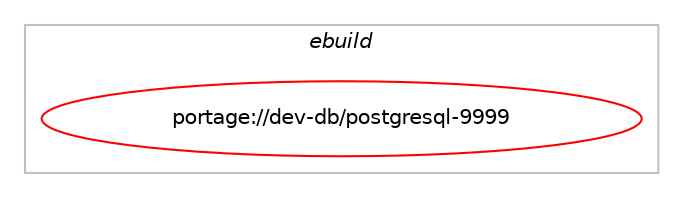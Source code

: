 digraph prolog {

# *************
# Graph options
# *************

newrank=true;
concentrate=true;
compound=true;
graph [rankdir=LR,fontname=Helvetica,fontsize=10,ranksep=1.5];#, ranksep=2.5, nodesep=0.2];
edge  [arrowhead=vee];
node  [fontname=Helvetica,fontsize=10];

# **********
# The ebuild
# **********

subgraph cluster_leftcol {
color=gray;
label=<<i>ebuild</i>>;
id [label="portage://dev-db/postgresql-9999", color=red, width=4, href="../dev-db/postgresql-9999.svg"];
}

# ****************
# The dependencies
# ****************

subgraph cluster_midcol {
color=gray;
label=<<i>dependencies</i>>;
subgraph cluster_compile {
fillcolor="#eeeeee";
style=filled;
label=<<i>compile</i>>;
# *** BEGIN UNKNOWN DEPENDENCY TYPE (TODO) ***
# id -> equal(use_conditional_group(positive,icu,portage://dev-db/postgresql-9999,[package_dependency(portage://dev-db/postgresql-9999,install,no,dev-libs,icu,none,[,,],any_same_slot,[])]))
# *** END UNKNOWN DEPENDENCY TYPE (TODO) ***

# *** BEGIN UNKNOWN DEPENDENCY TYPE (TODO) ***
# id -> equal(use_conditional_group(positive,kerberos,portage://dev-db/postgresql-9999,[package_dependency(portage://dev-db/postgresql-9999,install,no,app-crypt,mit-krb5,none,[,,],[],[])]))
# *** END UNKNOWN DEPENDENCY TYPE (TODO) ***

# *** BEGIN UNKNOWN DEPENDENCY TYPE (TODO) ***
# id -> equal(use_conditional_group(positive,ldap,portage://dev-db/postgresql-9999,[package_dependency(portage://dev-db/postgresql-9999,install,no,net-nds,openldap,none,[,,],any_same_slot,[])]))
# *** END UNKNOWN DEPENDENCY TYPE (TODO) ***

# *** BEGIN UNKNOWN DEPENDENCY TYPE (TODO) ***
# id -> equal(use_conditional_group(positive,llvm,portage://dev-db/postgresql-9999,[use_conditional_group(positive,llvm_slot_15,portage://dev-db/postgresql-9999,[package_dependency(portage://dev-db/postgresql-9999,install,no,sys-devel,clang,none,[,,],[slot(15)],[]),package_dependency(portage://dev-db/postgresql-9999,install,no,sys-devel,llvm,none,[,,],[slot(15)],[])]),use_conditional_group(positive,llvm_slot_16,portage://dev-db/postgresql-9999,[package_dependency(portage://dev-db/postgresql-9999,install,no,sys-devel,clang,none,[,,],[slot(16)],[]),package_dependency(portage://dev-db/postgresql-9999,install,no,sys-devel,llvm,none,[,,],[slot(16)],[])]),use_conditional_group(positive,llvm_slot_17,portage://dev-db/postgresql-9999,[package_dependency(portage://dev-db/postgresql-9999,install,no,sys-devel,clang,none,[,,],[slot(17)],[]),package_dependency(portage://dev-db/postgresql-9999,install,no,sys-devel,llvm,none,[,,],[slot(17)],[])]),use_conditional_group(positive,llvm_slot_18,portage://dev-db/postgresql-9999,[package_dependency(portage://dev-db/postgresql-9999,install,no,sys-devel,clang,none,[,,],[slot(18)],[]),package_dependency(portage://dev-db/postgresql-9999,install,no,sys-devel,llvm,none,[,,],[slot(18)],[])])]))
# *** END UNKNOWN DEPENDENCY TYPE (TODO) ***

# *** BEGIN UNKNOWN DEPENDENCY TYPE (TODO) ***
# id -> equal(use_conditional_group(positive,lz4,portage://dev-db/postgresql-9999,[package_dependency(portage://dev-db/postgresql-9999,install,no,app-arch,lz4,none,[,,],[],[])]))
# *** END UNKNOWN DEPENDENCY TYPE (TODO) ***

# *** BEGIN UNKNOWN DEPENDENCY TYPE (TODO) ***
# id -> equal(use_conditional_group(positive,nls,portage://dev-db/postgresql-9999,[package_dependency(portage://dev-db/postgresql-9999,install,no,sys-devel,gettext,none,[,,],[],[])]))
# *** END UNKNOWN DEPENDENCY TYPE (TODO) ***

# *** BEGIN UNKNOWN DEPENDENCY TYPE (TODO) ***
# id -> equal(use_conditional_group(positive,pam,portage://dev-db/postgresql-9999,[package_dependency(portage://dev-db/postgresql-9999,install,no,sys-libs,pam,none,[,,],[],[])]))
# *** END UNKNOWN DEPENDENCY TYPE (TODO) ***

# *** BEGIN UNKNOWN DEPENDENCY TYPE (TODO) ***
# id -> equal(use_conditional_group(positive,perl,portage://dev-db/postgresql-9999,[package_dependency(portage://dev-db/postgresql-9999,install,no,dev-lang,perl,greaterequal,[5.14,,,5.14],any_same_slot,[])]))
# *** END UNKNOWN DEPENDENCY TYPE (TODO) ***

# *** BEGIN UNKNOWN DEPENDENCY TYPE (TODO) ***
# id -> equal(use_conditional_group(positive,python,portage://dev-db/postgresql-9999,[use_conditional_group(positive,python_single_target_python3_10,portage://dev-db/postgresql-9999,[package_dependency(portage://dev-db/postgresql-9999,install,no,dev-lang,python,none,[,,],[slot(3.10)],[])]),use_conditional_group(positive,python_single_target_python3_11,portage://dev-db/postgresql-9999,[package_dependency(portage://dev-db/postgresql-9999,install,no,dev-lang,python,none,[,,],[slot(3.11)],[])]),use_conditional_group(positive,python_single_target_python3_12,portage://dev-db/postgresql-9999,[package_dependency(portage://dev-db/postgresql-9999,install,no,dev-lang,python,none,[,,],[slot(3.12)],[])]),use_conditional_group(positive,python_single_target_python3_13,portage://dev-db/postgresql-9999,[package_dependency(portage://dev-db/postgresql-9999,install,no,dev-lang,python,none,[,,],[slot(3.13)],[])])]))
# *** END UNKNOWN DEPENDENCY TYPE (TODO) ***

# *** BEGIN UNKNOWN DEPENDENCY TYPE (TODO) ***
# id -> equal(use_conditional_group(positive,readline,portage://dev-db/postgresql-9999,[package_dependency(portage://dev-db/postgresql-9999,install,no,sys-libs,readline,none,[,,],[slot(0),equal],[])]))
# *** END UNKNOWN DEPENDENCY TYPE (TODO) ***

# *** BEGIN UNKNOWN DEPENDENCY TYPE (TODO) ***
# id -> equal(use_conditional_group(positive,ssl,portage://dev-db/postgresql-9999,[package_dependency(portage://dev-db/postgresql-9999,install,no,dev-libs,openssl,greaterequal,[0.9.6,,-r1,0.9.6-r1],[slot(0),equal],[])]))
# *** END UNKNOWN DEPENDENCY TYPE (TODO) ***

# *** BEGIN UNKNOWN DEPENDENCY TYPE (TODO) ***
# id -> equal(use_conditional_group(positive,systemd,portage://dev-db/postgresql-9999,[package_dependency(portage://dev-db/postgresql-9999,install,no,sys-apps,systemd,none,[,,],[],[])]))
# *** END UNKNOWN DEPENDENCY TYPE (TODO) ***

# *** BEGIN UNKNOWN DEPENDENCY TYPE (TODO) ***
# id -> equal(use_conditional_group(positive,tcl,portage://dev-db/postgresql-9999,[package_dependency(portage://dev-db/postgresql-9999,install,no,dev-lang,tcl,greaterequal,[8,,,8],[slot(0),equal],[])]))
# *** END UNKNOWN DEPENDENCY TYPE (TODO) ***

# *** BEGIN UNKNOWN DEPENDENCY TYPE (TODO) ***
# id -> equal(use_conditional_group(positive,uuid,portage://dev-db/postgresql-9999,[use_conditional_group(positive,elibc_glibc,portage://dev-db/postgresql-9999,[package_dependency(portage://dev-db/postgresql-9999,install,no,sys-apps,util-linux,none,[,,],[],[])]),use_conditional_group(positive,elibc_musl,portage://dev-db/postgresql-9999,[package_dependency(portage://dev-db/postgresql-9999,install,no,sys-apps,util-linux,none,[,,],[],[])]),use_conditional_group(negative,elibc_glibc,portage://dev-db/postgresql-9999,[use_conditional_group(negative,elibc_musl,portage://dev-db/postgresql-9999,[package_dependency(portage://dev-db/postgresql-9999,install,no,dev-libs,ossp-uuid,none,[,,],[],[])])])]))
# *** END UNKNOWN DEPENDENCY TYPE (TODO) ***

# *** BEGIN UNKNOWN DEPENDENCY TYPE (TODO) ***
# id -> equal(use_conditional_group(positive,xml,portage://dev-db/postgresql-9999,[package_dependency(portage://dev-db/postgresql-9999,install,no,dev-libs,libxml2,none,[,,],[],[]),package_dependency(portage://dev-db/postgresql-9999,install,no,dev-libs,libxslt,none,[,,],[],[])]))
# *** END UNKNOWN DEPENDENCY TYPE (TODO) ***

# *** BEGIN UNKNOWN DEPENDENCY TYPE (TODO) ***
# id -> equal(use_conditional_group(positive,xml,portage://dev-db/postgresql-9999,[package_dependency(portage://dev-db/postgresql-9999,install,no,virtual,pkgconfig,none,[,,],[],[])]))
# *** END UNKNOWN DEPENDENCY TYPE (TODO) ***

# *** BEGIN UNKNOWN DEPENDENCY TYPE (TODO) ***
# id -> equal(use_conditional_group(positive,zlib,portage://dev-db/postgresql-9999,[package_dependency(portage://dev-db/postgresql-9999,install,no,sys-libs,zlib,none,[,,],[],[])]))
# *** END UNKNOWN DEPENDENCY TYPE (TODO) ***

# *** BEGIN UNKNOWN DEPENDENCY TYPE (TODO) ***
# id -> equal(use_conditional_group(positive,zstd,portage://dev-db/postgresql-9999,[package_dependency(portage://dev-db/postgresql-9999,install,no,app-arch,zstd,none,[,,],[],[])]))
# *** END UNKNOWN DEPENDENCY TYPE (TODO) ***

# *** BEGIN UNKNOWN DEPENDENCY TYPE (TODO) ***
# id -> equal(package_dependency(portage://dev-db/postgresql-9999,install,no,acct-group,postgres,none,[,,],[],[]))
# *** END UNKNOWN DEPENDENCY TYPE (TODO) ***

# *** BEGIN UNKNOWN DEPENDENCY TYPE (TODO) ***
# id -> equal(package_dependency(portage://dev-db/postgresql-9999,install,no,acct-user,postgres,none,[,,],[],[]))
# *** END UNKNOWN DEPENDENCY TYPE (TODO) ***

# *** BEGIN UNKNOWN DEPENDENCY TYPE (TODO) ***
# id -> equal(package_dependency(portage://dev-db/postgresql-9999,install,no,app-alternatives,lex,none,[,,],[],[]))
# *** END UNKNOWN DEPENDENCY TYPE (TODO) ***

# *** BEGIN UNKNOWN DEPENDENCY TYPE (TODO) ***
# id -> equal(package_dependency(portage://dev-db/postgresql-9999,install,no,app-eselect,eselect-postgresql,greaterequal,[2.0,,,2.0],[],[]))
# *** END UNKNOWN DEPENDENCY TYPE (TODO) ***

# *** BEGIN UNKNOWN DEPENDENCY TYPE (TODO) ***
# id -> equal(package_dependency(portage://dev-db/postgresql-9999,install,no,dev-lang,perl,greaterequal,[5.8,,,5.8],[],[]))
# *** END UNKNOWN DEPENDENCY TYPE (TODO) ***

# *** BEGIN UNKNOWN DEPENDENCY TYPE (TODO) ***
# id -> equal(package_dependency(portage://dev-db/postgresql-9999,install,no,sys-apps,less,none,[,,],[],[]))
# *** END UNKNOWN DEPENDENCY TYPE (TODO) ***

# *** BEGIN UNKNOWN DEPENDENCY TYPE (TODO) ***
# id -> equal(package_dependency(portage://dev-db/postgresql-9999,install,no,sys-devel,bison,none,[,,],[],[]))
# *** END UNKNOWN DEPENDENCY TYPE (TODO) ***

# *** BEGIN UNKNOWN DEPENDENCY TYPE (TODO) ***
# id -> equal(package_dependency(portage://dev-db/postgresql-9999,install,no,virtual,libintl,none,[,,],[],[]))
# *** END UNKNOWN DEPENDENCY TYPE (TODO) ***

}
subgraph cluster_compileandrun {
fillcolor="#eeeeee";
style=filled;
label=<<i>compile and run</i>>;
}
subgraph cluster_run {
fillcolor="#eeeeee";
style=filled;
label=<<i>run</i>>;
# *** BEGIN UNKNOWN DEPENDENCY TYPE (TODO) ***
# id -> equal(use_conditional_group(positive,icu,portage://dev-db/postgresql-9999,[package_dependency(portage://dev-db/postgresql-9999,run,no,dev-libs,icu,none,[,,],any_same_slot,[])]))
# *** END UNKNOWN DEPENDENCY TYPE (TODO) ***

# *** BEGIN UNKNOWN DEPENDENCY TYPE (TODO) ***
# id -> equal(use_conditional_group(positive,kerberos,portage://dev-db/postgresql-9999,[package_dependency(portage://dev-db/postgresql-9999,run,no,app-crypt,mit-krb5,none,[,,],[],[])]))
# *** END UNKNOWN DEPENDENCY TYPE (TODO) ***

# *** BEGIN UNKNOWN DEPENDENCY TYPE (TODO) ***
# id -> equal(use_conditional_group(positive,ldap,portage://dev-db/postgresql-9999,[package_dependency(portage://dev-db/postgresql-9999,run,no,net-nds,openldap,none,[,,],any_same_slot,[])]))
# *** END UNKNOWN DEPENDENCY TYPE (TODO) ***

# *** BEGIN UNKNOWN DEPENDENCY TYPE (TODO) ***
# id -> equal(use_conditional_group(positive,llvm,portage://dev-db/postgresql-9999,[use_conditional_group(positive,llvm_slot_15,portage://dev-db/postgresql-9999,[package_dependency(portage://dev-db/postgresql-9999,run,no,sys-devel,clang,none,[,,],[slot(15)],[]),package_dependency(portage://dev-db/postgresql-9999,run,no,sys-devel,llvm,none,[,,],[slot(15)],[])]),use_conditional_group(positive,llvm_slot_16,portage://dev-db/postgresql-9999,[package_dependency(portage://dev-db/postgresql-9999,run,no,sys-devel,clang,none,[,,],[slot(16)],[]),package_dependency(portage://dev-db/postgresql-9999,run,no,sys-devel,llvm,none,[,,],[slot(16)],[])]),use_conditional_group(positive,llvm_slot_17,portage://dev-db/postgresql-9999,[package_dependency(portage://dev-db/postgresql-9999,run,no,sys-devel,clang,none,[,,],[slot(17)],[]),package_dependency(portage://dev-db/postgresql-9999,run,no,sys-devel,llvm,none,[,,],[slot(17)],[])]),use_conditional_group(positive,llvm_slot_18,portage://dev-db/postgresql-9999,[package_dependency(portage://dev-db/postgresql-9999,run,no,sys-devel,clang,none,[,,],[slot(18)],[]),package_dependency(portage://dev-db/postgresql-9999,run,no,sys-devel,llvm,none,[,,],[slot(18)],[])])]))
# *** END UNKNOWN DEPENDENCY TYPE (TODO) ***

# *** BEGIN UNKNOWN DEPENDENCY TYPE (TODO) ***
# id -> equal(use_conditional_group(positive,lz4,portage://dev-db/postgresql-9999,[package_dependency(portage://dev-db/postgresql-9999,run,no,app-arch,lz4,none,[,,],[],[])]))
# *** END UNKNOWN DEPENDENCY TYPE (TODO) ***

# *** BEGIN UNKNOWN DEPENDENCY TYPE (TODO) ***
# id -> equal(use_conditional_group(positive,pam,portage://dev-db/postgresql-9999,[package_dependency(portage://dev-db/postgresql-9999,run,no,sys-libs,pam,none,[,,],[],[])]))
# *** END UNKNOWN DEPENDENCY TYPE (TODO) ***

# *** BEGIN UNKNOWN DEPENDENCY TYPE (TODO) ***
# id -> equal(use_conditional_group(positive,perl,portage://dev-db/postgresql-9999,[package_dependency(portage://dev-db/postgresql-9999,run,no,dev-lang,perl,greaterequal,[5.14,,,5.14],any_same_slot,[])]))
# *** END UNKNOWN DEPENDENCY TYPE (TODO) ***

# *** BEGIN UNKNOWN DEPENDENCY TYPE (TODO) ***
# id -> equal(use_conditional_group(positive,python,portage://dev-db/postgresql-9999,[use_conditional_group(positive,python_single_target_python3_10,portage://dev-db/postgresql-9999,[package_dependency(portage://dev-db/postgresql-9999,run,no,dev-lang,python,none,[,,],[slot(3.10)],[])]),use_conditional_group(positive,python_single_target_python3_11,portage://dev-db/postgresql-9999,[package_dependency(portage://dev-db/postgresql-9999,run,no,dev-lang,python,none,[,,],[slot(3.11)],[])]),use_conditional_group(positive,python_single_target_python3_12,portage://dev-db/postgresql-9999,[package_dependency(portage://dev-db/postgresql-9999,run,no,dev-lang,python,none,[,,],[slot(3.12)],[])]),use_conditional_group(positive,python_single_target_python3_13,portage://dev-db/postgresql-9999,[package_dependency(portage://dev-db/postgresql-9999,run,no,dev-lang,python,none,[,,],[slot(3.13)],[])])]))
# *** END UNKNOWN DEPENDENCY TYPE (TODO) ***

# *** BEGIN UNKNOWN DEPENDENCY TYPE (TODO) ***
# id -> equal(use_conditional_group(positive,readline,portage://dev-db/postgresql-9999,[package_dependency(portage://dev-db/postgresql-9999,run,no,sys-libs,readline,none,[,,],[slot(0),equal],[])]))
# *** END UNKNOWN DEPENDENCY TYPE (TODO) ***

# *** BEGIN UNKNOWN DEPENDENCY TYPE (TODO) ***
# id -> equal(use_conditional_group(positive,selinux,portage://dev-db/postgresql-9999,[package_dependency(portage://dev-db/postgresql-9999,run,no,sec-policy,selinux-postgresql,none,[,,],[],[])]))
# *** END UNKNOWN DEPENDENCY TYPE (TODO) ***

# *** BEGIN UNKNOWN DEPENDENCY TYPE (TODO) ***
# id -> equal(use_conditional_group(positive,ssl,portage://dev-db/postgresql-9999,[package_dependency(portage://dev-db/postgresql-9999,run,no,dev-libs,openssl,greaterequal,[0.9.6,,-r1,0.9.6-r1],[slot(0),equal],[])]))
# *** END UNKNOWN DEPENDENCY TYPE (TODO) ***

# *** BEGIN UNKNOWN DEPENDENCY TYPE (TODO) ***
# id -> equal(use_conditional_group(positive,systemd,portage://dev-db/postgresql-9999,[package_dependency(portage://dev-db/postgresql-9999,run,no,sys-apps,systemd,none,[,,],[],[])]))
# *** END UNKNOWN DEPENDENCY TYPE (TODO) ***

# *** BEGIN UNKNOWN DEPENDENCY TYPE (TODO) ***
# id -> equal(use_conditional_group(positive,tcl,portage://dev-db/postgresql-9999,[package_dependency(portage://dev-db/postgresql-9999,run,no,dev-lang,tcl,greaterequal,[8,,,8],[slot(0),equal],[])]))
# *** END UNKNOWN DEPENDENCY TYPE (TODO) ***

# *** BEGIN UNKNOWN DEPENDENCY TYPE (TODO) ***
# id -> equal(use_conditional_group(positive,uuid,portage://dev-db/postgresql-9999,[use_conditional_group(positive,elibc_glibc,portage://dev-db/postgresql-9999,[package_dependency(portage://dev-db/postgresql-9999,run,no,sys-apps,util-linux,none,[,,],[],[])]),use_conditional_group(positive,elibc_musl,portage://dev-db/postgresql-9999,[package_dependency(portage://dev-db/postgresql-9999,run,no,sys-apps,util-linux,none,[,,],[],[])]),use_conditional_group(negative,elibc_glibc,portage://dev-db/postgresql-9999,[use_conditional_group(negative,elibc_musl,portage://dev-db/postgresql-9999,[package_dependency(portage://dev-db/postgresql-9999,run,no,dev-libs,ossp-uuid,none,[,,],[],[])])])]))
# *** END UNKNOWN DEPENDENCY TYPE (TODO) ***

# *** BEGIN UNKNOWN DEPENDENCY TYPE (TODO) ***
# id -> equal(use_conditional_group(positive,xml,portage://dev-db/postgresql-9999,[package_dependency(portage://dev-db/postgresql-9999,run,no,dev-libs,libxml2,none,[,,],[],[]),package_dependency(portage://dev-db/postgresql-9999,run,no,dev-libs,libxslt,none,[,,],[],[])]))
# *** END UNKNOWN DEPENDENCY TYPE (TODO) ***

# *** BEGIN UNKNOWN DEPENDENCY TYPE (TODO) ***
# id -> equal(use_conditional_group(positive,zlib,portage://dev-db/postgresql-9999,[package_dependency(portage://dev-db/postgresql-9999,run,no,sys-libs,zlib,none,[,,],[],[])]))
# *** END UNKNOWN DEPENDENCY TYPE (TODO) ***

# *** BEGIN UNKNOWN DEPENDENCY TYPE (TODO) ***
# id -> equal(use_conditional_group(positive,zstd,portage://dev-db/postgresql-9999,[package_dependency(portage://dev-db/postgresql-9999,run,no,app-arch,zstd,none,[,,],[],[])]))
# *** END UNKNOWN DEPENDENCY TYPE (TODO) ***

# *** BEGIN UNKNOWN DEPENDENCY TYPE (TODO) ***
# id -> equal(package_dependency(portage://dev-db/postgresql-9999,run,no,acct-group,postgres,none,[,,],[],[]))
# *** END UNKNOWN DEPENDENCY TYPE (TODO) ***

# *** BEGIN UNKNOWN DEPENDENCY TYPE (TODO) ***
# id -> equal(package_dependency(portage://dev-db/postgresql-9999,run,no,acct-user,postgres,none,[,,],[],[]))
# *** END UNKNOWN DEPENDENCY TYPE (TODO) ***

# *** BEGIN UNKNOWN DEPENDENCY TYPE (TODO) ***
# id -> equal(package_dependency(portage://dev-db/postgresql-9999,run,no,app-eselect,eselect-postgresql,greaterequal,[2.0,,,2.0],[],[]))
# *** END UNKNOWN DEPENDENCY TYPE (TODO) ***

# *** BEGIN UNKNOWN DEPENDENCY TYPE (TODO) ***
# id -> equal(package_dependency(portage://dev-db/postgresql-9999,run,no,sys-apps,less,none,[,,],[],[]))
# *** END UNKNOWN DEPENDENCY TYPE (TODO) ***

# *** BEGIN UNKNOWN DEPENDENCY TYPE (TODO) ***
# id -> equal(package_dependency(portage://dev-db/postgresql-9999,run,no,virtual,libintl,none,[,,],[],[]))
# *** END UNKNOWN DEPENDENCY TYPE (TODO) ***

# *** BEGIN UNKNOWN DEPENDENCY TYPE (TODO) ***
# id -> equal(package_dependency(portage://dev-db/postgresql-9999,run,no,virtual,tmpfiles,none,[,,],[],[]))
# *** END UNKNOWN DEPENDENCY TYPE (TODO) ***

}
}

# **************
# The candidates
# **************

subgraph cluster_choices {
rank=same;
color=gray;
label=<<i>candidates</i>>;

}

}
